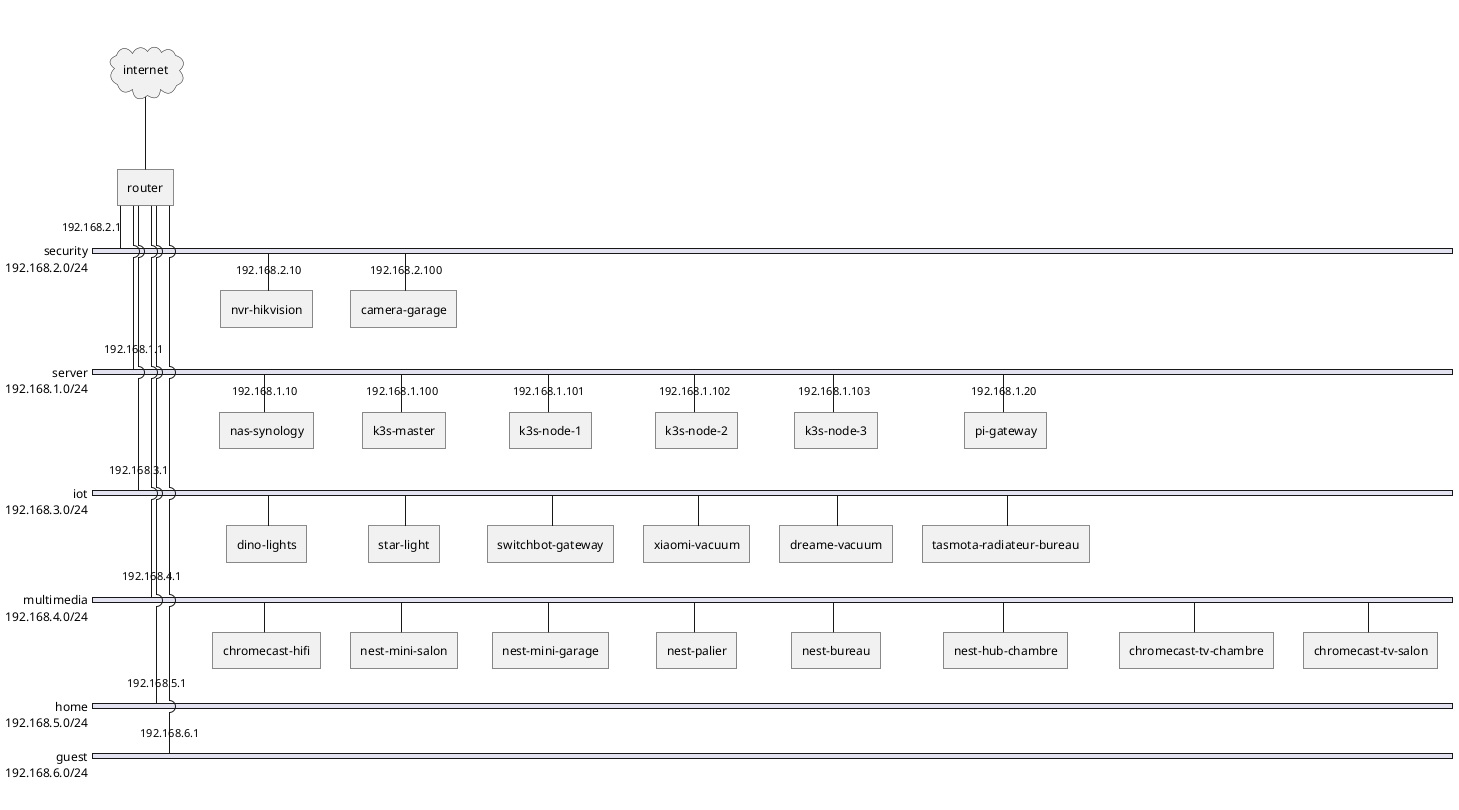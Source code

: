 @startuml network

nwdiag {

  internet [shape = cloud];
  internet -- router;

  network security {
    width = full
    address = "192.168.2.0/24"
    router [address = "192.168.2.1"];
    nvr-hikvision [address = "192.168.2.10"];
    camera-garage [address = "192.168.2.100"];
  }

  network server {
    width = full
    address = "192.168.1.0/24";
    router [address = "192.168.1.1"];
    nas-synology [address = "192.168.1.10"];
    k3s-master [address = "192.168.1.100"];
    k3s-node-1 [address = "192.168.1.101"];
    k3s-node-2 [address = "192.168.1.102"];
    k3s-node-3 [address = "192.168.1.103"];
    pi-gateway [address = "192.168.1.20"];
  }

  network iot {
    width = full
    address = "192.168.3.0/24"
    router [address = "192.168.3.1"];
    dino-lights;
    star-light;
    switchbot-gateway;
    xiaomi-vacuum;
    dreame-vacuum;
    tasmota-radiateur-bureau;
  }

  network multimedia {
    width = full
    address = "192.168.4.0/24"
    router [address = "192.168.4.1"];
    chromecast-hifi;
    nest-mini-salon;
    nest-mini-garage;
    nest-palier;
    nest-bureau;
    nest-hub-chambre;
    chromecast-tv-chambre;
    chromecast-tv-salon;
  }

  network home {
    width = full
    address = "192.168.5.0/24"
    router [address = "192.168.5.1"];
  }

  network guest {
    width = full
    address = "192.168.6.0/24"
    router [address = "192.168.6.1"];
  }
}

@enduml
